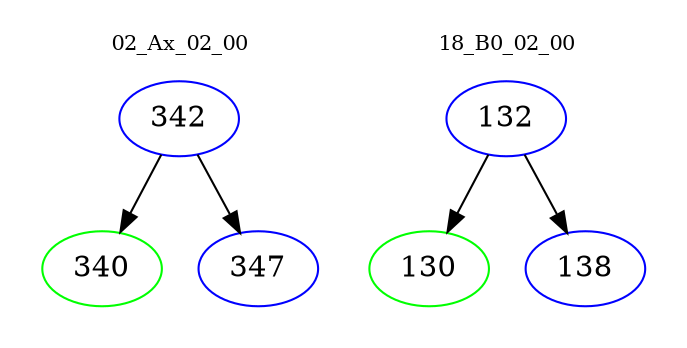 digraph{
subgraph cluster_0 {
color = white
label = "02_Ax_02_00";
fontsize=10;
T0_342 [label="342", color="blue"]
T0_342 -> T0_340 [color="black"]
T0_340 [label="340", color="green"]
T0_342 -> T0_347 [color="black"]
T0_347 [label="347", color="blue"]
}
subgraph cluster_1 {
color = white
label = "18_B0_02_00";
fontsize=10;
T1_132 [label="132", color="blue"]
T1_132 -> T1_130 [color="black"]
T1_130 [label="130", color="green"]
T1_132 -> T1_138 [color="black"]
T1_138 [label="138", color="blue"]
}
}
